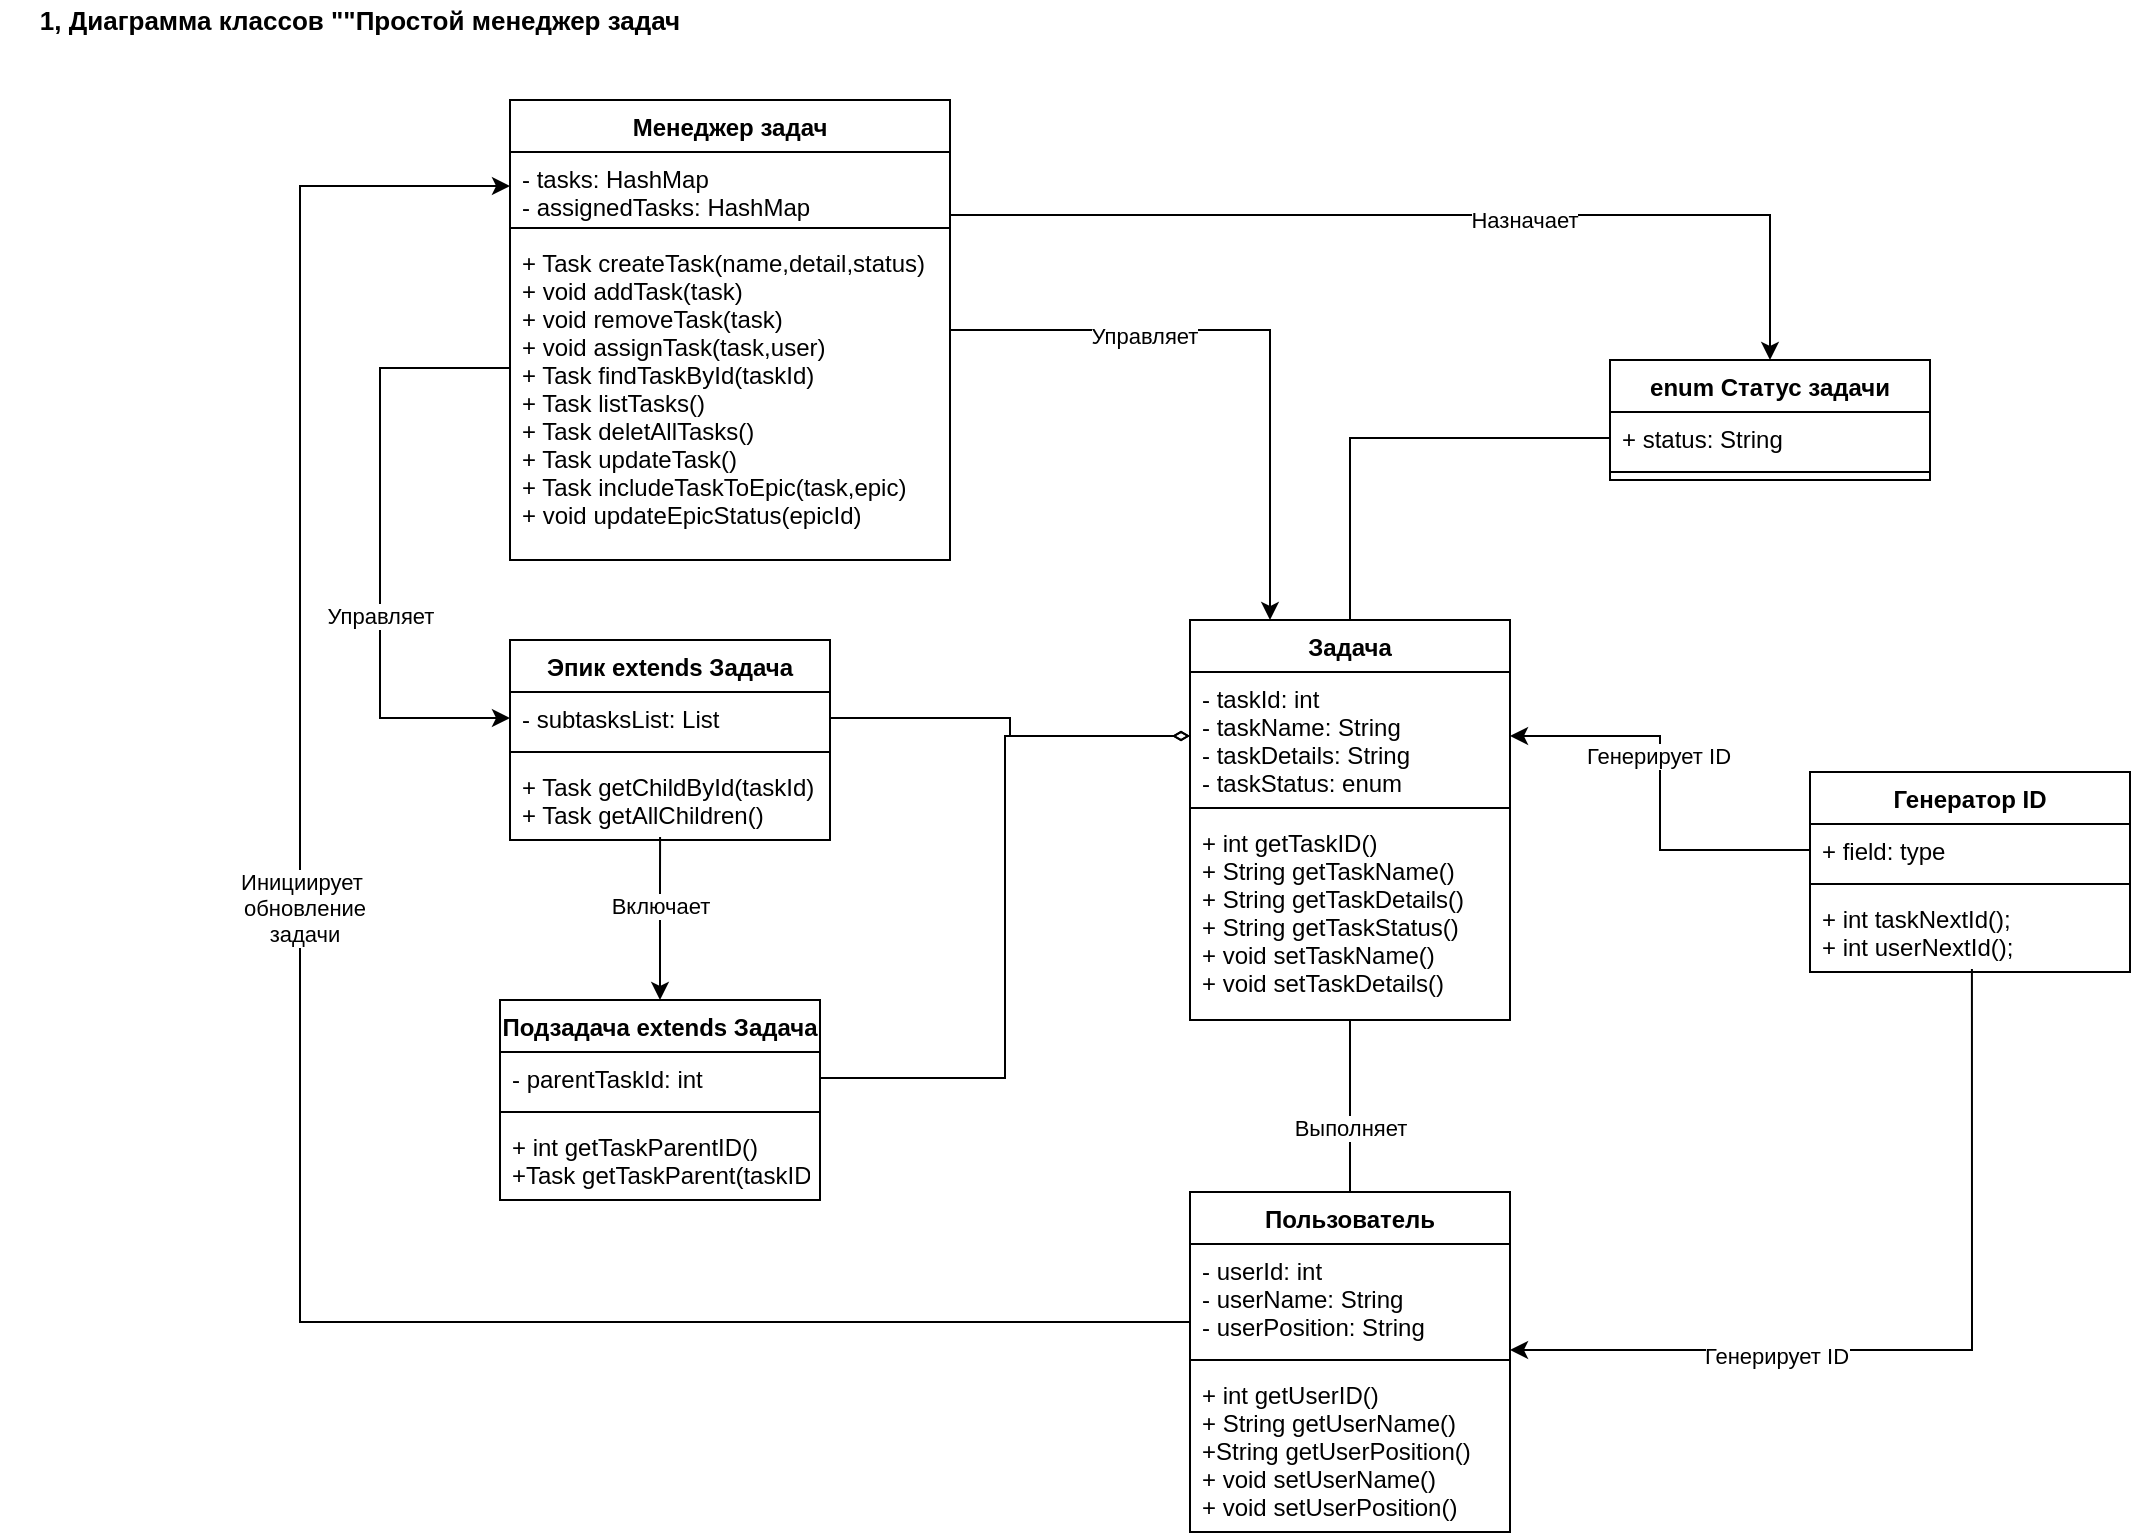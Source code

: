 <mxfile>
    <diagram id="q8hWWgr2y78qovtoLiXA" name="Страница 1">
        <mxGraphModel dx="788" dy="333" grid="1" gridSize="10" guides="1" tooltips="1" connect="1" arrows="1" fold="1" page="1" pageScale="1" pageWidth="1169" pageHeight="827" math="0" shadow="0">
            <root>
                <mxCell id="0"/>
                <mxCell id="1" parent="0"/>
                <mxCell id="piQN73Hy_sKVR1Ufa1Ei-34" style="edgeStyle=orthogonalEdgeStyle;rounded=0;orthogonalLoop=1;jettySize=auto;html=1;endArrow=none;endFill=0;" parent="1" source="piQN73Hy_sKVR1Ufa1Ei-9" target="piQN73Hy_sKVR1Ufa1Ei-29" edge="1">
                    <mxGeometry relative="1" as="geometry"/>
                </mxCell>
                <mxCell id="piQN73Hy_sKVR1Ufa1Ei-35" value="Выполняет" style="edgeLabel;html=1;align=center;verticalAlign=middle;resizable=0;points=[];" parent="piQN73Hy_sKVR1Ufa1Ei-34" vertex="1" connectable="0">
                    <mxGeometry x="0.24" relative="1" as="geometry">
                        <mxPoint as="offset"/>
                    </mxGeometry>
                </mxCell>
                <mxCell id="piQN73Hy_sKVR1Ufa1Ei-57" style="edgeStyle=orthogonalEdgeStyle;rounded=0;orthogonalLoop=1;jettySize=auto;html=1;entryX=0;entryY=0.5;entryDx=0;entryDy=0;startArrow=none;startFill=0;endArrow=none;endFill=0;" parent="1" source="piQN73Hy_sKVR1Ufa1Ei-9" target="piQN73Hy_sKVR1Ufa1Ei-37" edge="1">
                    <mxGeometry relative="1" as="geometry"/>
                </mxCell>
                <mxCell id="piQN73Hy_sKVR1Ufa1Ei-9" value="Задача" style="swimlane;fontStyle=1;align=center;verticalAlign=top;childLayout=stackLayout;horizontal=1;startSize=26;horizontalStack=0;resizeParent=1;resizeParentMax=0;resizeLast=0;collapsible=1;marginBottom=0;" parent="1" vertex="1">
                    <mxGeometry x="615" y="330" width="160" height="200" as="geometry">
                        <mxRectangle x="350" y="220" width="100" height="26" as="alternateBounds"/>
                    </mxGeometry>
                </mxCell>
                <mxCell id="piQN73Hy_sKVR1Ufa1Ei-10" value="- taskId: int&#xa;- taskName: String&#xa;- taskDetails: String&#xa;- taskStatus: enum" style="text;strokeColor=none;fillColor=none;align=left;verticalAlign=top;spacingLeft=4;spacingRight=4;overflow=hidden;rotatable=0;points=[[0,0.5],[1,0.5]];portConstraint=eastwest;" parent="piQN73Hy_sKVR1Ufa1Ei-9" vertex="1">
                    <mxGeometry y="26" width="160" height="64" as="geometry"/>
                </mxCell>
                <mxCell id="piQN73Hy_sKVR1Ufa1Ei-11" value="" style="line;strokeWidth=1;fillColor=none;align=left;verticalAlign=middle;spacingTop=-1;spacingLeft=3;spacingRight=3;rotatable=0;labelPosition=right;points=[];portConstraint=eastwest;" parent="piQN73Hy_sKVR1Ufa1Ei-9" vertex="1">
                    <mxGeometry y="90" width="160" height="8" as="geometry"/>
                </mxCell>
                <mxCell id="piQN73Hy_sKVR1Ufa1Ei-12" value="+ int getTaskID()&#xa;+ String getTaskName()&#xa;+ String getTaskDetails()&#xa;+ String getTaskStatus()&#xa;+ void setTaskName()&#xa;+ void setTaskDetails()" style="text;strokeColor=none;fillColor=none;align=left;verticalAlign=top;spacingLeft=4;spacingRight=4;overflow=hidden;rotatable=0;points=[[0,0.5],[1,0.5]];portConstraint=eastwest;" parent="piQN73Hy_sKVR1Ufa1Ei-9" vertex="1">
                    <mxGeometry y="98" width="160" height="102" as="geometry"/>
                </mxCell>
                <mxCell id="piQN73Hy_sKVR1Ufa1Ei-13" value="Генератор ID" style="swimlane;fontStyle=1;align=center;verticalAlign=top;childLayout=stackLayout;horizontal=1;startSize=26;horizontalStack=0;resizeParent=1;resizeParentMax=0;resizeLast=0;collapsible=1;marginBottom=0;" parent="1" vertex="1">
                    <mxGeometry x="925" y="406" width="160" height="100" as="geometry">
                        <mxRectangle x="350" y="220" width="100" height="26" as="alternateBounds"/>
                    </mxGeometry>
                </mxCell>
                <mxCell id="piQN73Hy_sKVR1Ufa1Ei-14" value="+ field: type" style="text;strokeColor=none;fillColor=none;align=left;verticalAlign=top;spacingLeft=4;spacingRight=4;overflow=hidden;rotatable=0;points=[[0,0.5],[1,0.5]];portConstraint=eastwest;" parent="piQN73Hy_sKVR1Ufa1Ei-13" vertex="1">
                    <mxGeometry y="26" width="160" height="26" as="geometry"/>
                </mxCell>
                <mxCell id="piQN73Hy_sKVR1Ufa1Ei-15" value="" style="line;strokeWidth=1;fillColor=none;align=left;verticalAlign=middle;spacingTop=-1;spacingLeft=3;spacingRight=3;rotatable=0;labelPosition=right;points=[];portConstraint=eastwest;" parent="piQN73Hy_sKVR1Ufa1Ei-13" vertex="1">
                    <mxGeometry y="52" width="160" height="8" as="geometry"/>
                </mxCell>
                <mxCell id="piQN73Hy_sKVR1Ufa1Ei-16" value="+ int taskNextId();&#xa;+ int userNextId();" style="text;strokeColor=none;fillColor=none;align=left;verticalAlign=top;spacingLeft=4;spacingRight=4;overflow=hidden;rotatable=0;points=[[0,0.5],[1,0.5]];portConstraint=eastwest;" parent="piQN73Hy_sKVR1Ufa1Ei-13" vertex="1">
                    <mxGeometry y="60" width="160" height="40" as="geometry"/>
                </mxCell>
                <mxCell id="piQN73Hy_sKVR1Ufa1Ei-17" style="edgeStyle=orthogonalEdgeStyle;rounded=0;orthogonalLoop=1;jettySize=auto;html=1;entryX=1;entryY=0.5;entryDx=0;entryDy=0;" parent="1" source="piQN73Hy_sKVR1Ufa1Ei-14" target="piQN73Hy_sKVR1Ufa1Ei-10" edge="1">
                    <mxGeometry relative="1" as="geometry"/>
                </mxCell>
                <mxCell id="piQN73Hy_sKVR1Ufa1Ei-26" value="Генерирует ID" style="edgeLabel;html=1;align=center;verticalAlign=middle;resizable=0;points=[];" parent="piQN73Hy_sKVR1Ufa1Ei-17" vertex="1" connectable="0">
                    <mxGeometry x="0.183" y="1" relative="1" as="geometry">
                        <mxPoint as="offset"/>
                    </mxGeometry>
                </mxCell>
                <mxCell id="piQN73Hy_sKVR1Ufa1Ei-43" style="edgeStyle=orthogonalEdgeStyle;rounded=0;orthogonalLoop=1;jettySize=auto;html=1;entryX=0.469;entryY=0.962;entryDx=0;entryDy=0;entryPerimeter=0;startArrow=classic;startFill=1;endArrow=none;endFill=0;" parent="1" source="piQN73Hy_sKVR1Ufa1Ei-18" target="piQN73Hy_sKVR1Ufa1Ei-25" edge="1">
                    <mxGeometry relative="1" as="geometry">
                        <Array as="points">
                            <mxPoint x="350" y="460"/>
                            <mxPoint x="350" y="460"/>
                        </Array>
                    </mxGeometry>
                </mxCell>
                <mxCell id="piQN73Hy_sKVR1Ufa1Ei-44" value="Включает" style="edgeLabel;html=1;align=center;verticalAlign=middle;resizable=0;points=[];" parent="piQN73Hy_sKVR1Ufa1Ei-43" vertex="1" connectable="0">
                    <mxGeometry x="0.235" y="-2" relative="1" as="geometry">
                        <mxPoint x="-2" y="3" as="offset"/>
                    </mxGeometry>
                </mxCell>
                <mxCell id="piQN73Hy_sKVR1Ufa1Ei-18" value="Подзадача extends Задача" style="swimlane;fontStyle=1;align=center;verticalAlign=top;childLayout=stackLayout;horizontal=1;startSize=26;horizontalStack=0;resizeParent=1;resizeParentMax=0;resizeLast=0;collapsible=1;marginBottom=0;" parent="1" vertex="1">
                    <mxGeometry x="270" y="520" width="160" height="100" as="geometry"/>
                </mxCell>
                <mxCell id="piQN73Hy_sKVR1Ufa1Ei-19" value="- parentTaskId: int" style="text;strokeColor=none;fillColor=none;align=left;verticalAlign=top;spacingLeft=4;spacingRight=4;overflow=hidden;rotatable=0;points=[[0,0.5],[1,0.5]];portConstraint=eastwest;" parent="piQN73Hy_sKVR1Ufa1Ei-18" vertex="1">
                    <mxGeometry y="26" width="160" height="26" as="geometry"/>
                </mxCell>
                <mxCell id="piQN73Hy_sKVR1Ufa1Ei-20" value="" style="line;strokeWidth=1;fillColor=none;align=left;verticalAlign=middle;spacingTop=-1;spacingLeft=3;spacingRight=3;rotatable=0;labelPosition=right;points=[];portConstraint=eastwest;" parent="piQN73Hy_sKVR1Ufa1Ei-18" vertex="1">
                    <mxGeometry y="52" width="160" height="8" as="geometry"/>
                </mxCell>
                <mxCell id="piQN73Hy_sKVR1Ufa1Ei-21" value="+ int getTaskParentID()&#xa;+Task getTaskParent(taskID)" style="text;strokeColor=none;fillColor=none;align=left;verticalAlign=top;spacingLeft=4;spacingRight=4;overflow=hidden;rotatable=0;points=[[0,0.5],[1,0.5]];portConstraint=eastwest;" parent="piQN73Hy_sKVR1Ufa1Ei-18" vertex="1">
                    <mxGeometry y="60" width="160" height="40" as="geometry"/>
                </mxCell>
                <mxCell id="piQN73Hy_sKVR1Ufa1Ei-22" value="Эпик extends Задача" style="swimlane;fontStyle=1;align=center;verticalAlign=top;childLayout=stackLayout;horizontal=1;startSize=26;horizontalStack=0;resizeParent=1;resizeParentMax=0;resizeLast=0;collapsible=1;marginBottom=0;" parent="1" vertex="1">
                    <mxGeometry x="275" y="340" width="160" height="100" as="geometry"/>
                </mxCell>
                <mxCell id="piQN73Hy_sKVR1Ufa1Ei-23" value="- subtasksList: List" style="text;strokeColor=none;fillColor=none;align=left;verticalAlign=top;spacingLeft=4;spacingRight=4;overflow=hidden;rotatable=0;points=[[0,0.5],[1,0.5]];portConstraint=eastwest;" parent="piQN73Hy_sKVR1Ufa1Ei-22" vertex="1">
                    <mxGeometry y="26" width="160" height="26" as="geometry"/>
                </mxCell>
                <mxCell id="piQN73Hy_sKVR1Ufa1Ei-24" value="" style="line;strokeWidth=1;fillColor=none;align=left;verticalAlign=middle;spacingTop=-1;spacingLeft=3;spacingRight=3;rotatable=0;labelPosition=right;points=[];portConstraint=eastwest;" parent="piQN73Hy_sKVR1Ufa1Ei-22" vertex="1">
                    <mxGeometry y="52" width="160" height="8" as="geometry"/>
                </mxCell>
                <mxCell id="piQN73Hy_sKVR1Ufa1Ei-25" value="+ Task getChildById(taskId)&#xa;+ Task getAllChildren()" style="text;strokeColor=none;fillColor=none;align=left;verticalAlign=top;spacingLeft=4;spacingRight=4;overflow=hidden;rotatable=0;points=[[0,0.5],[1,0.5]];portConstraint=eastwest;" parent="piQN73Hy_sKVR1Ufa1Ei-22" vertex="1">
                    <mxGeometry y="60" width="160" height="40" as="geometry"/>
                </mxCell>
                <mxCell id="piQN73Hy_sKVR1Ufa1Ei-27" style="edgeStyle=orthogonalEdgeStyle;rounded=0;orthogonalLoop=1;jettySize=auto;html=1;entryX=0;entryY=0.5;entryDx=0;entryDy=0;endArrow=diamondThin;endFill=0;" parent="1" source="piQN73Hy_sKVR1Ufa1Ei-23" target="piQN73Hy_sKVR1Ufa1Ei-10" edge="1">
                    <mxGeometry relative="1" as="geometry">
                        <Array as="points">
                            <mxPoint x="525" y="379"/>
                            <mxPoint x="525" y="388"/>
                        </Array>
                    </mxGeometry>
                </mxCell>
                <mxCell id="piQN73Hy_sKVR1Ufa1Ei-28" style="edgeStyle=orthogonalEdgeStyle;rounded=0;orthogonalLoop=1;jettySize=auto;html=1;endArrow=diamondThin;endFill=0;" parent="1" source="piQN73Hy_sKVR1Ufa1Ei-19" target="piQN73Hy_sKVR1Ufa1Ei-10" edge="1">
                    <mxGeometry relative="1" as="geometry"/>
                </mxCell>
                <mxCell id="piQN73Hy_sKVR1Ufa1Ei-29" value="Пользователь" style="swimlane;fontStyle=1;align=center;verticalAlign=top;childLayout=stackLayout;horizontal=1;startSize=26;horizontalStack=0;resizeParent=1;resizeParentMax=0;resizeLast=0;collapsible=1;marginBottom=0;" parent="1" vertex="1">
                    <mxGeometry x="615" y="616" width="160" height="170" as="geometry"/>
                </mxCell>
                <mxCell id="piQN73Hy_sKVR1Ufa1Ei-30" value="- userId: int&#xa;- userName: String&#xa;- userPosition: String" style="text;strokeColor=none;fillColor=none;align=left;verticalAlign=top;spacingLeft=4;spacingRight=4;overflow=hidden;rotatable=0;points=[[0,0.5],[1,0.5]];portConstraint=eastwest;" parent="piQN73Hy_sKVR1Ufa1Ei-29" vertex="1">
                    <mxGeometry y="26" width="160" height="54" as="geometry"/>
                </mxCell>
                <mxCell id="piQN73Hy_sKVR1Ufa1Ei-31" value="" style="line;strokeWidth=1;fillColor=none;align=left;verticalAlign=middle;spacingTop=-1;spacingLeft=3;spacingRight=3;rotatable=0;labelPosition=right;points=[];portConstraint=eastwest;" parent="piQN73Hy_sKVR1Ufa1Ei-29" vertex="1">
                    <mxGeometry y="80" width="160" height="8" as="geometry"/>
                </mxCell>
                <mxCell id="piQN73Hy_sKVR1Ufa1Ei-32" value="+ int getUserID()&#xa;+ String getUserName()&#xa;+String getUserPosition()&#xa;+ void setUserName()&#xa;+ void setUserPosition()" style="text;strokeColor=none;fillColor=none;align=left;verticalAlign=top;spacingLeft=4;spacingRight=4;overflow=hidden;rotatable=0;points=[[0,0.5],[1,0.5]];portConstraint=eastwest;" parent="piQN73Hy_sKVR1Ufa1Ei-29" vertex="1">
                    <mxGeometry y="88" width="160" height="82" as="geometry"/>
                </mxCell>
                <mxCell id="piQN73Hy_sKVR1Ufa1Ei-36" value="enum Статус задачи" style="swimlane;fontStyle=1;align=center;verticalAlign=top;childLayout=stackLayout;horizontal=1;startSize=26;horizontalStack=0;resizeParent=1;resizeParentMax=0;resizeLast=0;collapsible=1;marginBottom=0;" parent="1" vertex="1">
                    <mxGeometry x="825" y="200" width="160" height="60" as="geometry"/>
                </mxCell>
                <mxCell id="piQN73Hy_sKVR1Ufa1Ei-37" value="+ status: String" style="text;strokeColor=none;fillColor=none;align=left;verticalAlign=top;spacingLeft=4;spacingRight=4;overflow=hidden;rotatable=0;points=[[0,0.5],[1,0.5]];portConstraint=eastwest;" parent="piQN73Hy_sKVR1Ufa1Ei-36" vertex="1">
                    <mxGeometry y="26" width="160" height="26" as="geometry"/>
                </mxCell>
                <mxCell id="piQN73Hy_sKVR1Ufa1Ei-38" value="" style="line;strokeWidth=1;fillColor=none;align=left;verticalAlign=middle;spacingTop=-1;spacingLeft=3;spacingRight=3;rotatable=0;labelPosition=right;points=[];portConstraint=eastwest;" parent="piQN73Hy_sKVR1Ufa1Ei-36" vertex="1">
                    <mxGeometry y="52" width="160" height="8" as="geometry"/>
                </mxCell>
                <mxCell id="piQN73Hy_sKVR1Ufa1Ei-46" style="edgeStyle=orthogonalEdgeStyle;rounded=0;orthogonalLoop=1;jettySize=auto;html=1;entryX=0.506;entryY=0.962;entryDx=0;entryDy=0;entryPerimeter=0;startArrow=classic;startFill=1;endArrow=none;endFill=0;" parent="1" source="piQN73Hy_sKVR1Ufa1Ei-30" target="piQN73Hy_sKVR1Ufa1Ei-16" edge="1">
                    <mxGeometry relative="1" as="geometry">
                        <Array as="points">
                            <mxPoint x="1006" y="695"/>
                        </Array>
                    </mxGeometry>
                </mxCell>
                <mxCell id="piQN73Hy_sKVR1Ufa1Ei-47" value="Генерирует ID" style="edgeLabel;html=1;align=center;verticalAlign=middle;resizable=0;points=[];" parent="piQN73Hy_sKVR1Ufa1Ei-46" vertex="1" connectable="0">
                    <mxGeometry x="-0.368" y="-3" relative="1" as="geometry">
                        <mxPoint as="offset"/>
                    </mxGeometry>
                </mxCell>
                <mxCell id="piQN73Hy_sKVR1Ufa1Ei-52" style="edgeStyle=orthogonalEdgeStyle;rounded=0;orthogonalLoop=1;jettySize=auto;html=1;entryX=0.25;entryY=0;entryDx=0;entryDy=0;startArrow=none;startFill=0;endArrow=classic;endFill=1;" parent="1" source="piQN73Hy_sKVR1Ufa1Ei-48" target="piQN73Hy_sKVR1Ufa1Ei-9" edge="1">
                    <mxGeometry relative="1" as="geometry"/>
                </mxCell>
                <mxCell id="piQN73Hy_sKVR1Ufa1Ei-53" value="Управляет" style="edgeLabel;html=1;align=center;verticalAlign=middle;resizable=0;points=[];" parent="piQN73Hy_sKVR1Ufa1Ei-52" vertex="1" connectable="0">
                    <mxGeometry x="-0.365" y="-3" relative="1" as="geometry">
                        <mxPoint as="offset"/>
                    </mxGeometry>
                </mxCell>
                <mxCell id="piQN73Hy_sKVR1Ufa1Ei-56" style="edgeStyle=orthogonalEdgeStyle;rounded=0;orthogonalLoop=1;jettySize=auto;html=1;exitX=1;exitY=0.25;exitDx=0;exitDy=0;entryX=0.5;entryY=0;entryDx=0;entryDy=0;startArrow=none;startFill=0;endArrow=classic;endFill=1;" parent="1" source="piQN73Hy_sKVR1Ufa1Ei-48" target="piQN73Hy_sKVR1Ufa1Ei-36" edge="1">
                    <mxGeometry relative="1" as="geometry"/>
                </mxCell>
                <mxCell id="piQN73Hy_sKVR1Ufa1Ei-58" value="Назначает" style="edgeLabel;html=1;align=center;verticalAlign=middle;resizable=0;points=[];" parent="piQN73Hy_sKVR1Ufa1Ei-56" vertex="1" connectable="0">
                    <mxGeometry x="0.189" y="-1" relative="1" as="geometry">
                        <mxPoint y="1" as="offset"/>
                    </mxGeometry>
                </mxCell>
                <mxCell id="piQN73Hy_sKVR1Ufa1Ei-48" value="Менеджер задач" style="swimlane;fontStyle=1;align=center;verticalAlign=top;childLayout=stackLayout;horizontal=1;startSize=26;horizontalStack=0;resizeParent=1;resizeParentMax=0;resizeLast=0;collapsible=1;marginBottom=0;" parent="1" vertex="1">
                    <mxGeometry x="275" y="70" width="220" height="230" as="geometry"/>
                </mxCell>
                <mxCell id="piQN73Hy_sKVR1Ufa1Ei-49" value="- tasks: HashMap&#xa;- assignedTasks: HashMap" style="text;strokeColor=none;fillColor=none;align=left;verticalAlign=top;spacingLeft=4;spacingRight=4;overflow=hidden;rotatable=0;points=[[0,0.5],[1,0.5]];portConstraint=eastwest;" parent="piQN73Hy_sKVR1Ufa1Ei-48" vertex="1">
                    <mxGeometry y="26" width="220" height="34" as="geometry"/>
                </mxCell>
                <mxCell id="piQN73Hy_sKVR1Ufa1Ei-50" value="" style="line;strokeWidth=1;fillColor=none;align=left;verticalAlign=middle;spacingTop=-1;spacingLeft=3;spacingRight=3;rotatable=0;labelPosition=right;points=[];portConstraint=eastwest;" parent="piQN73Hy_sKVR1Ufa1Ei-48" vertex="1">
                    <mxGeometry y="60" width="220" height="8" as="geometry"/>
                </mxCell>
                <mxCell id="piQN73Hy_sKVR1Ufa1Ei-51" value="+ Task createTask(name,detail,status)&#xa;+ void addTask(task)&#xa;+ void removeTask(task)&#xa;+ void assignTask(task,user)&#xa;+ Task findTaskById(taskId)&#xa;+ Task listTasks()&#xa;+ Task deletAllTasks()&#xa;+ Task updateTask()&#xa;+ Task includeTaskToEpic(task,epic)&#xa;+ void updateEpicStatus(epicId)&#xa;&#xa;&#xa;" style="text;strokeColor=none;fillColor=none;align=left;verticalAlign=top;spacingLeft=4;spacingRight=4;overflow=hidden;rotatable=0;points=[[0,0.5],[1,0.5]];portConstraint=eastwest;" parent="piQN73Hy_sKVR1Ufa1Ei-48" vertex="1">
                    <mxGeometry y="68" width="220" height="162" as="geometry"/>
                </mxCell>
                <mxCell id="piQN73Hy_sKVR1Ufa1Ei-54" style="edgeStyle=orthogonalEdgeStyle;rounded=0;orthogonalLoop=1;jettySize=auto;html=1;entryX=0;entryY=0.5;entryDx=0;entryDy=0;startArrow=none;startFill=0;endArrow=classic;endFill=1;" parent="1" source="piQN73Hy_sKVR1Ufa1Ei-30" target="piQN73Hy_sKVR1Ufa1Ei-49" edge="1">
                    <mxGeometry relative="1" as="geometry">
                        <Array as="points">
                            <mxPoint x="170" y="681"/>
                            <mxPoint x="170" y="113"/>
                        </Array>
                    </mxGeometry>
                </mxCell>
                <mxCell id="piQN73Hy_sKVR1Ufa1Ei-55" value="Text" style="edgeLabel;html=1;align=center;verticalAlign=middle;resizable=0;points=[];" parent="piQN73Hy_sKVR1Ufa1Ei-54" vertex="1" connectable="0">
                    <mxGeometry x="0.162" y="-2" relative="1" as="geometry">
                        <mxPoint as="offset"/>
                    </mxGeometry>
                </mxCell>
                <mxCell id="piQN73Hy_sKVR1Ufa1Ei-60" value="Инициирует&amp;nbsp;&lt;br&gt;обновление&lt;br&gt;задачи" style="edgeLabel;html=1;align=center;verticalAlign=middle;resizable=0;points=[];" parent="piQN73Hy_sKVR1Ufa1Ei-54" vertex="1" connectable="0">
                    <mxGeometry x="0.166" y="-2" relative="1" as="geometry">
                        <mxPoint as="offset"/>
                    </mxGeometry>
                </mxCell>
                <mxCell id="piQN73Hy_sKVR1Ufa1Ei-61" style="edgeStyle=orthogonalEdgeStyle;rounded=0;orthogonalLoop=1;jettySize=auto;html=1;entryX=0;entryY=0.5;entryDx=0;entryDy=0;startArrow=none;startFill=0;endArrow=classic;endFill=1;" parent="1" source="piQN73Hy_sKVR1Ufa1Ei-51" target="piQN73Hy_sKVR1Ufa1Ei-23" edge="1">
                    <mxGeometry relative="1" as="geometry">
                        <Array as="points">
                            <mxPoint x="210" y="204"/>
                            <mxPoint x="210" y="379"/>
                        </Array>
                    </mxGeometry>
                </mxCell>
                <mxCell id="piQN73Hy_sKVR1Ufa1Ei-62" value="Управляет" style="edgeLabel;html=1;align=center;verticalAlign=middle;resizable=0;points=[];" parent="piQN73Hy_sKVR1Ufa1Ei-61" vertex="1" connectable="0">
                    <mxGeometry x="0.239" relative="1" as="geometry">
                        <mxPoint as="offset"/>
                    </mxGeometry>
                </mxCell>
                <mxCell id="piQN73Hy_sKVR1Ufa1Ei-63" value="1, Диаграмма классов &quot;&quot;Простой менеджер задач" style="text;html=1;strokeColor=none;fillColor=none;align=center;verticalAlign=middle;whiteSpace=wrap;rounded=0;fontStyle=1;fontSize=13;" parent="1" vertex="1">
                    <mxGeometry x="20" y="20" width="360" height="20" as="geometry"/>
                </mxCell>
            </root>
        </mxGraphModel>
    </diagram>
</mxfile>